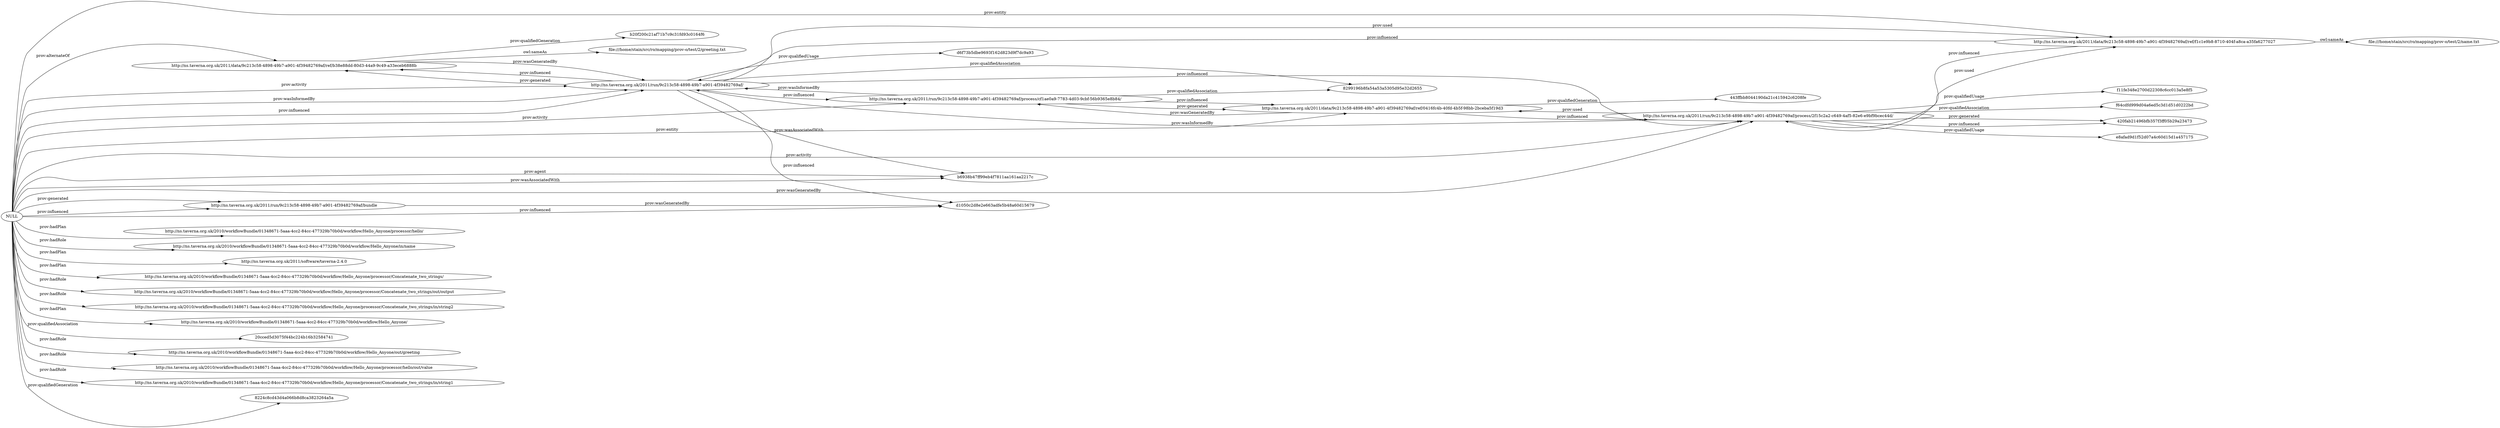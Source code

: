 digraph ar2dtool_diagram { 
rankdir=LR;
size="1501"
	"http://ns.taverna.org.uk/2011/data/9c213c58-4898-49b7-a901-4f39482769af/ref/b38e88dd-80d3-44a9-9c49-a33eceb6888b" -> "b20f200c21af71b7c9c31fd93c0164f6" [ label = "prov:qualifiedGeneration" ];
	"http://ns.taverna.org.uk/2011/data/9c213c58-4898-49b7-a901-4f39482769af/ref/b38e88dd-80d3-44a9-9c49-a33eceb6888b" -> "http://ns.taverna.org.uk/2011/run/9c213c58-4898-49b7-a901-4f39482769af/" [ label = "prov:wasGeneratedBy" ];
	"http://ns.taverna.org.uk/2011/data/9c213c58-4898-49b7-a901-4f39482769af/ref/b38e88dd-80d3-44a9-9c49-a33eceb6888b" -> "file:///home/stain/src/ro/mapping/prov-o/test/2/greeting.txt" [ label = "owl:sameAs" ];
	"http://ns.taverna.org.uk/2011/run/9c213c58-4898-49b7-a901-4f39482769af/process/cf1ae0a9-7783-4d03-9cbf-56b9365e8b84/" -> "http://ns.taverna.org.uk/2011/data/9c213c58-4898-49b7-a901-4f39482769af/ref/0416fc4b-40fd-4b5f-98bb-2bceba5f19d3" [ label = "prov:influenced" ];
	"http://ns.taverna.org.uk/2011/run/9c213c58-4898-49b7-a901-4f39482769af/process/cf1ae0a9-7783-4d03-9cbf-56b9365e8b84/" -> "http://ns.taverna.org.uk/2011/data/9c213c58-4898-49b7-a901-4f39482769af/ref/0416fc4b-40fd-4b5f-98bb-2bceba5f19d3" [ label = "prov:generated" ];
	"http://ns.taverna.org.uk/2011/run/9c213c58-4898-49b7-a901-4f39482769af/process/cf1ae0a9-7783-4d03-9cbf-56b9365e8b84/" -> "8299196b8fa54a53a5305d95e32d2655" [ label = "prov:qualifiedAssociation" ];
	"http://ns.taverna.org.uk/2011/run/9c213c58-4898-49b7-a901-4f39482769af/process/cf1ae0a9-7783-4d03-9cbf-56b9365e8b84/" -> "http://ns.taverna.org.uk/2011/run/9c213c58-4898-49b7-a901-4f39482769af/" [ label = "prov:wasInformedBy" ];
	"http://ns.taverna.org.uk/2011/data/9c213c58-4898-49b7-a901-4f39482769af/ref/0416fc4b-40fd-4b5f-98bb-2bceba5f19d3" -> "http://ns.taverna.org.uk/2011/run/9c213c58-4898-49b7-a901-4f39482769af/process/2f15c2a2-c649-4af5-82e6-e9bf9bcec44d/" [ label = "prov:influenced" ];
	"http://ns.taverna.org.uk/2011/data/9c213c58-4898-49b7-a901-4f39482769af/ref/0416fc4b-40fd-4b5f-98bb-2bceba5f19d3" -> "443ffbb8044190da21c415942c6208fe" [ label = "prov:qualifiedGeneration" ];
	"http://ns.taverna.org.uk/2011/data/9c213c58-4898-49b7-a901-4f39482769af/ref/0416fc4b-40fd-4b5f-98bb-2bceba5f19d3" -> "http://ns.taverna.org.uk/2011/run/9c213c58-4898-49b7-a901-4f39482769af/process/cf1ae0a9-7783-4d03-9cbf-56b9365e8b84/" [ label = "prov:wasGeneratedBy" ];
	"http://ns.taverna.org.uk/2011/run/9c213c58-4898-49b7-a901-4f39482769af/" -> "8299196b8fa54a53a5305d95e32d2655" [ label = "prov:qualifiedAssociation" ];
	"http://ns.taverna.org.uk/2011/run/9c213c58-4898-49b7-a901-4f39482769af/" -> "http://ns.taverna.org.uk/2011/run/9c213c58-4898-49b7-a901-4f39482769af/process/2f15c2a2-c649-4af5-82e6-e9bf9bcec44d/" [ label = "prov:influenced" ];
	"http://ns.taverna.org.uk/2011/run/9c213c58-4898-49b7-a901-4f39482769af/" -> "b6938b47ff99eb4f7811aa161aa2217c" [ label = "prov:wasAssociatedWith" ];
	"http://ns.taverna.org.uk/2011/run/9c213c58-4898-49b7-a901-4f39482769af/" -> "http://ns.taverna.org.uk/2011/data/9c213c58-4898-49b7-a901-4f39482769af/ref/f1c1e9b8-8710-404f-a8ca-a35fa6277027" [ label = "prov:used" ];
	"http://ns.taverna.org.uk/2011/run/9c213c58-4898-49b7-a901-4f39482769af/" -> "http://ns.taverna.org.uk/2011/data/9c213c58-4898-49b7-a901-4f39482769af/ref/b38e88dd-80d3-44a9-9c49-a33eceb6888b" [ label = "prov:influenced" ];
	"http://ns.taverna.org.uk/2011/run/9c213c58-4898-49b7-a901-4f39482769af/" -> "d1050c2d8e2e663adfe5b48a60d15679" [ label = "prov:influenced" ];
	"http://ns.taverna.org.uk/2011/run/9c213c58-4898-49b7-a901-4f39482769af/" -> "http://ns.taverna.org.uk/2011/data/9c213c58-4898-49b7-a901-4f39482769af/ref/b38e88dd-80d3-44a9-9c49-a33eceb6888b" [ label = "prov:generated" ];
	"http://ns.taverna.org.uk/2011/run/9c213c58-4898-49b7-a901-4f39482769af/" -> "http://ns.taverna.org.uk/2011/run/9c213c58-4898-49b7-a901-4f39482769af/process/cf1ae0a9-7783-4d03-9cbf-56b9365e8b84/" [ label = "prov:influenced" ];
	"http://ns.taverna.org.uk/2011/run/9c213c58-4898-49b7-a901-4f39482769af/" -> "d6f73b5dbe9693f162d823d9f7dc9a93" [ label = "prov:qualifiedUsage" ];
	"http://ns.taverna.org.uk/2011/run/9c213c58-4898-49b7-a901-4f39482769af/bundle" -> "d1050c2d8e2e663adfe5b48a60d15679" [ label = "prov:wasGeneratedBy" ];
	"http://ns.taverna.org.uk/2011/run/9c213c58-4898-49b7-a901-4f39482769af/process/2f15c2a2-c649-4af5-82e6-e9bf9bcec44d/" -> "http://ns.taverna.org.uk/2011/data/9c213c58-4898-49b7-a901-4f39482769af/ref/0416fc4b-40fd-4b5f-98bb-2bceba5f19d3" [ label = "prov:used" ];
	"http://ns.taverna.org.uk/2011/run/9c213c58-4898-49b7-a901-4f39482769af/process/2f15c2a2-c649-4af5-82e6-e9bf9bcec44d/" -> "f11fe348e2700d22308c6cc013a5e8f5" [ label = "prov:qualifiedUsage" ];
	"http://ns.taverna.org.uk/2011/run/9c213c58-4898-49b7-a901-4f39482769af/process/2f15c2a2-c649-4af5-82e6-e9bf9bcec44d/" -> "f64cdfd999d04a6ed5c3d1d51d0222bd" [ label = "prov:qualifiedAssociation" ];
	"http://ns.taverna.org.uk/2011/run/9c213c58-4898-49b7-a901-4f39482769af/process/2f15c2a2-c649-4af5-82e6-e9bf9bcec44d/" -> "420fab21496bfb357f3ff05b29a23473" [ label = "prov:influenced" ];
	"http://ns.taverna.org.uk/2011/run/9c213c58-4898-49b7-a901-4f39482769af/process/2f15c2a2-c649-4af5-82e6-e9bf9bcec44d/" -> "e8afad9d1f52d07a4c60d15d1a457175" [ label = "prov:qualifiedUsage" ];
	"http://ns.taverna.org.uk/2011/run/9c213c58-4898-49b7-a901-4f39482769af/process/2f15c2a2-c649-4af5-82e6-e9bf9bcec44d/" -> "http://ns.taverna.org.uk/2011/run/9c213c58-4898-49b7-a901-4f39482769af/" [ label = "prov:wasInformedBy" ];
	"http://ns.taverna.org.uk/2011/run/9c213c58-4898-49b7-a901-4f39482769af/process/2f15c2a2-c649-4af5-82e6-e9bf9bcec44d/" -> "420fab21496bfb357f3ff05b29a23473" [ label = "prov:generated" ];
	"http://ns.taverna.org.uk/2011/run/9c213c58-4898-49b7-a901-4f39482769af/process/2f15c2a2-c649-4af5-82e6-e9bf9bcec44d/" -> "http://ns.taverna.org.uk/2011/data/9c213c58-4898-49b7-a901-4f39482769af/ref/f1c1e9b8-8710-404f-a8ca-a35fa6277027" [ label = "prov:used" ];
	"NULL" -> "http://ns.taverna.org.uk/2010/workflowBundle/01348671-5aaa-4cc2-84cc-477329b70b0d/workflow/Hello_Anyone/processor/hello/" [ label = "prov:hadPlan" ];
	"NULL" -> "http://ns.taverna.org.uk/2010/workflowBundle/01348671-5aaa-4cc2-84cc-477329b70b0d/workflow/Hello_Anyone/in/name" [ label = "prov:hadRole" ];
	"NULL" -> "http://ns.taverna.org.uk/2011/run/9c213c58-4898-49b7-a901-4f39482769af/" [ label = "prov:activity" ];
	"NULL" -> "http://ns.taverna.org.uk/2011/run/9c213c58-4898-49b7-a901-4f39482769af/process/2f15c2a2-c649-4af5-82e6-e9bf9bcec44d/" [ label = "prov:activity" ];
	"NULL" -> "http://ns.taverna.org.uk/2011/run/9c213c58-4898-49b7-a901-4f39482769af/bundle" [ label = "prov:generated" ];
	"NULL" -> "b6938b47ff99eb4f7811aa161aa2217c" [ label = "prov:wasAssociatedWith" ];
	"NULL" -> "http://ns.taverna.org.uk/2011/software/taverna-2.4.0" [ label = "prov:hadPlan" ];
	"NULL" -> "http://ns.taverna.org.uk/2010/workflowBundle/01348671-5aaa-4cc2-84cc-477329b70b0d/workflow/Hello_Anyone/processor/Concatenate_two_strings/" [ label = "prov:hadPlan" ];
	"NULL" -> "http://ns.taverna.org.uk/2011/run/9c213c58-4898-49b7-a901-4f39482769af/bundle" [ label = "prov:influenced" ];
	"NULL" -> "http://ns.taverna.org.uk/2011/run/9c213c58-4898-49b7-a901-4f39482769af/process/2f15c2a2-c649-4af5-82e6-e9bf9bcec44d/" [ label = "prov:wasGeneratedBy" ];
	"NULL" -> "http://ns.taverna.org.uk/2010/workflowBundle/01348671-5aaa-4cc2-84cc-477329b70b0d/workflow/Hello_Anyone/processor/Concatenate_two_strings/out/output" [ label = "prov:hadRole" ];
	"NULL" -> "http://ns.taverna.org.uk/2011/data/9c213c58-4898-49b7-a901-4f39482769af/ref/0416fc4b-40fd-4b5f-98bb-2bceba5f19d3" [ label = "prov:entity" ];
	"NULL" -> "http://ns.taverna.org.uk/2010/workflowBundle/01348671-5aaa-4cc2-84cc-477329b70b0d/workflow/Hello_Anyone/processor/Concatenate_two_strings/in/string2" [ label = "prov:hadRole" ];
	"NULL" -> "http://ns.taverna.org.uk/2010/workflowBundle/01348671-5aaa-4cc2-84cc-477329b70b0d/workflow/Hello_Anyone/" [ label = "prov:hadPlan" ];
	"NULL" -> "http://ns.taverna.org.uk/2011/data/9c213c58-4898-49b7-a901-4f39482769af/ref/b38e88dd-80d3-44a9-9c49-a33eceb6888b" [ label = "prov:alternateOf" ];
	"NULL" -> "20cced5d3075f44bc224b16b32584741" [ label = "prov:qualifiedAssociation" ];
	"NULL" -> "http://ns.taverna.org.uk/2010/workflowBundle/01348671-5aaa-4cc2-84cc-477329b70b0d/workflow/Hello_Anyone/out/greeting" [ label = "prov:hadRole" ];
	"NULL" -> "http://ns.taverna.org.uk/2010/workflowBundle/01348671-5aaa-4cc2-84cc-477329b70b0d/workflow/Hello_Anyone/processor/hello/out/value" [ label = "prov:hadRole" ];
	"NULL" -> "http://ns.taverna.org.uk/2011/run/9c213c58-4898-49b7-a901-4f39482769af/" [ label = "prov:wasInformedBy" ];
	"NULL" -> "d1050c2d8e2e663adfe5b48a60d15679" [ label = "prov:influenced" ];
	"NULL" -> "http://ns.taverna.org.uk/2011/run/9c213c58-4898-49b7-a901-4f39482769af/" [ label = "prov:influenced" ];
	"NULL" -> "http://ns.taverna.org.uk/2010/workflowBundle/01348671-5aaa-4cc2-84cc-477329b70b0d/workflow/Hello_Anyone/processor/Concatenate_two_strings/in/string1" [ label = "prov:hadRole" ];
	"NULL" -> "http://ns.taverna.org.uk/2011/data/9c213c58-4898-49b7-a901-4f39482769af/ref/f1c1e9b8-8710-404f-a8ca-a35fa6277027" [ label = "prov:entity" ];
	"NULL" -> "b6938b47ff99eb4f7811aa161aa2217c" [ label = "prov:agent" ];
	"NULL" -> "8224c8cd43d4a066b8d8ca3823264a5a" [ label = "prov:qualifiedGeneration" ];
	"NULL" -> "http://ns.taverna.org.uk/2011/run/9c213c58-4898-49b7-a901-4f39482769af/process/cf1ae0a9-7783-4d03-9cbf-56b9365e8b84/" [ label = "prov:activity" ];
	"http://ns.taverna.org.uk/2011/data/9c213c58-4898-49b7-a901-4f39482769af/ref/f1c1e9b8-8710-404f-a8ca-a35fa6277027" -> "http://ns.taverna.org.uk/2011/run/9c213c58-4898-49b7-a901-4f39482769af/process/2f15c2a2-c649-4af5-82e6-e9bf9bcec44d/" [ label = "prov:influenced" ];
	"http://ns.taverna.org.uk/2011/data/9c213c58-4898-49b7-a901-4f39482769af/ref/f1c1e9b8-8710-404f-a8ca-a35fa6277027" -> "http://ns.taverna.org.uk/2011/run/9c213c58-4898-49b7-a901-4f39482769af/" [ label = "prov:influenced" ];
	"http://ns.taverna.org.uk/2011/data/9c213c58-4898-49b7-a901-4f39482769af/ref/f1c1e9b8-8710-404f-a8ca-a35fa6277027" -> "file:///home/stain/src/ro/mapping/prov-o/test/2/name.txt" [ label = "owl:sameAs" ];

}
